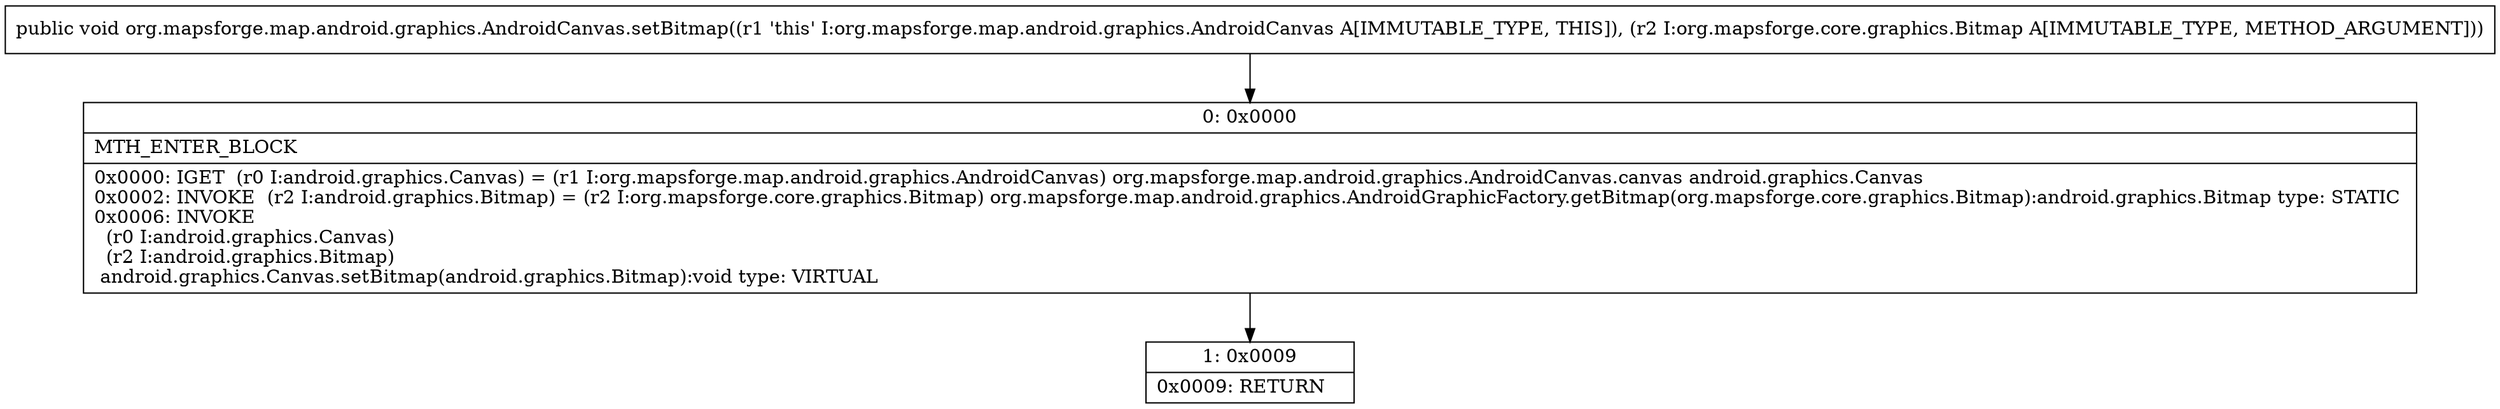 digraph "CFG fororg.mapsforge.map.android.graphics.AndroidCanvas.setBitmap(Lorg\/mapsforge\/core\/graphics\/Bitmap;)V" {
Node_0 [shape=record,label="{0\:\ 0x0000|MTH_ENTER_BLOCK\l|0x0000: IGET  (r0 I:android.graphics.Canvas) = (r1 I:org.mapsforge.map.android.graphics.AndroidCanvas) org.mapsforge.map.android.graphics.AndroidCanvas.canvas android.graphics.Canvas \l0x0002: INVOKE  (r2 I:android.graphics.Bitmap) = (r2 I:org.mapsforge.core.graphics.Bitmap) org.mapsforge.map.android.graphics.AndroidGraphicFactory.getBitmap(org.mapsforge.core.graphics.Bitmap):android.graphics.Bitmap type: STATIC \l0x0006: INVOKE  \l  (r0 I:android.graphics.Canvas)\l  (r2 I:android.graphics.Bitmap)\l android.graphics.Canvas.setBitmap(android.graphics.Bitmap):void type: VIRTUAL \l}"];
Node_1 [shape=record,label="{1\:\ 0x0009|0x0009: RETURN   \l}"];
MethodNode[shape=record,label="{public void org.mapsforge.map.android.graphics.AndroidCanvas.setBitmap((r1 'this' I:org.mapsforge.map.android.graphics.AndroidCanvas A[IMMUTABLE_TYPE, THIS]), (r2 I:org.mapsforge.core.graphics.Bitmap A[IMMUTABLE_TYPE, METHOD_ARGUMENT])) }"];
MethodNode -> Node_0;
Node_0 -> Node_1;
}

